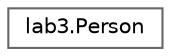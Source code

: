 digraph "Graphical Class Hierarchy"
{
 // LATEX_PDF_SIZE
  bgcolor="transparent";
  edge [fontname=Helvetica,fontsize=10,labelfontname=Helvetica,labelfontsize=10];
  node [fontname=Helvetica,fontsize=10,shape=box,height=0.2,width=0.4];
  rankdir="LR";
  Node0 [label="lab3.Person",height=0.2,width=0.4,color="grey40", fillcolor="white", style="filled",URL="$classlab3_1_1_person.html",tooltip="Класс человека Простое описание человека который вот вот станет родителем"];
}
